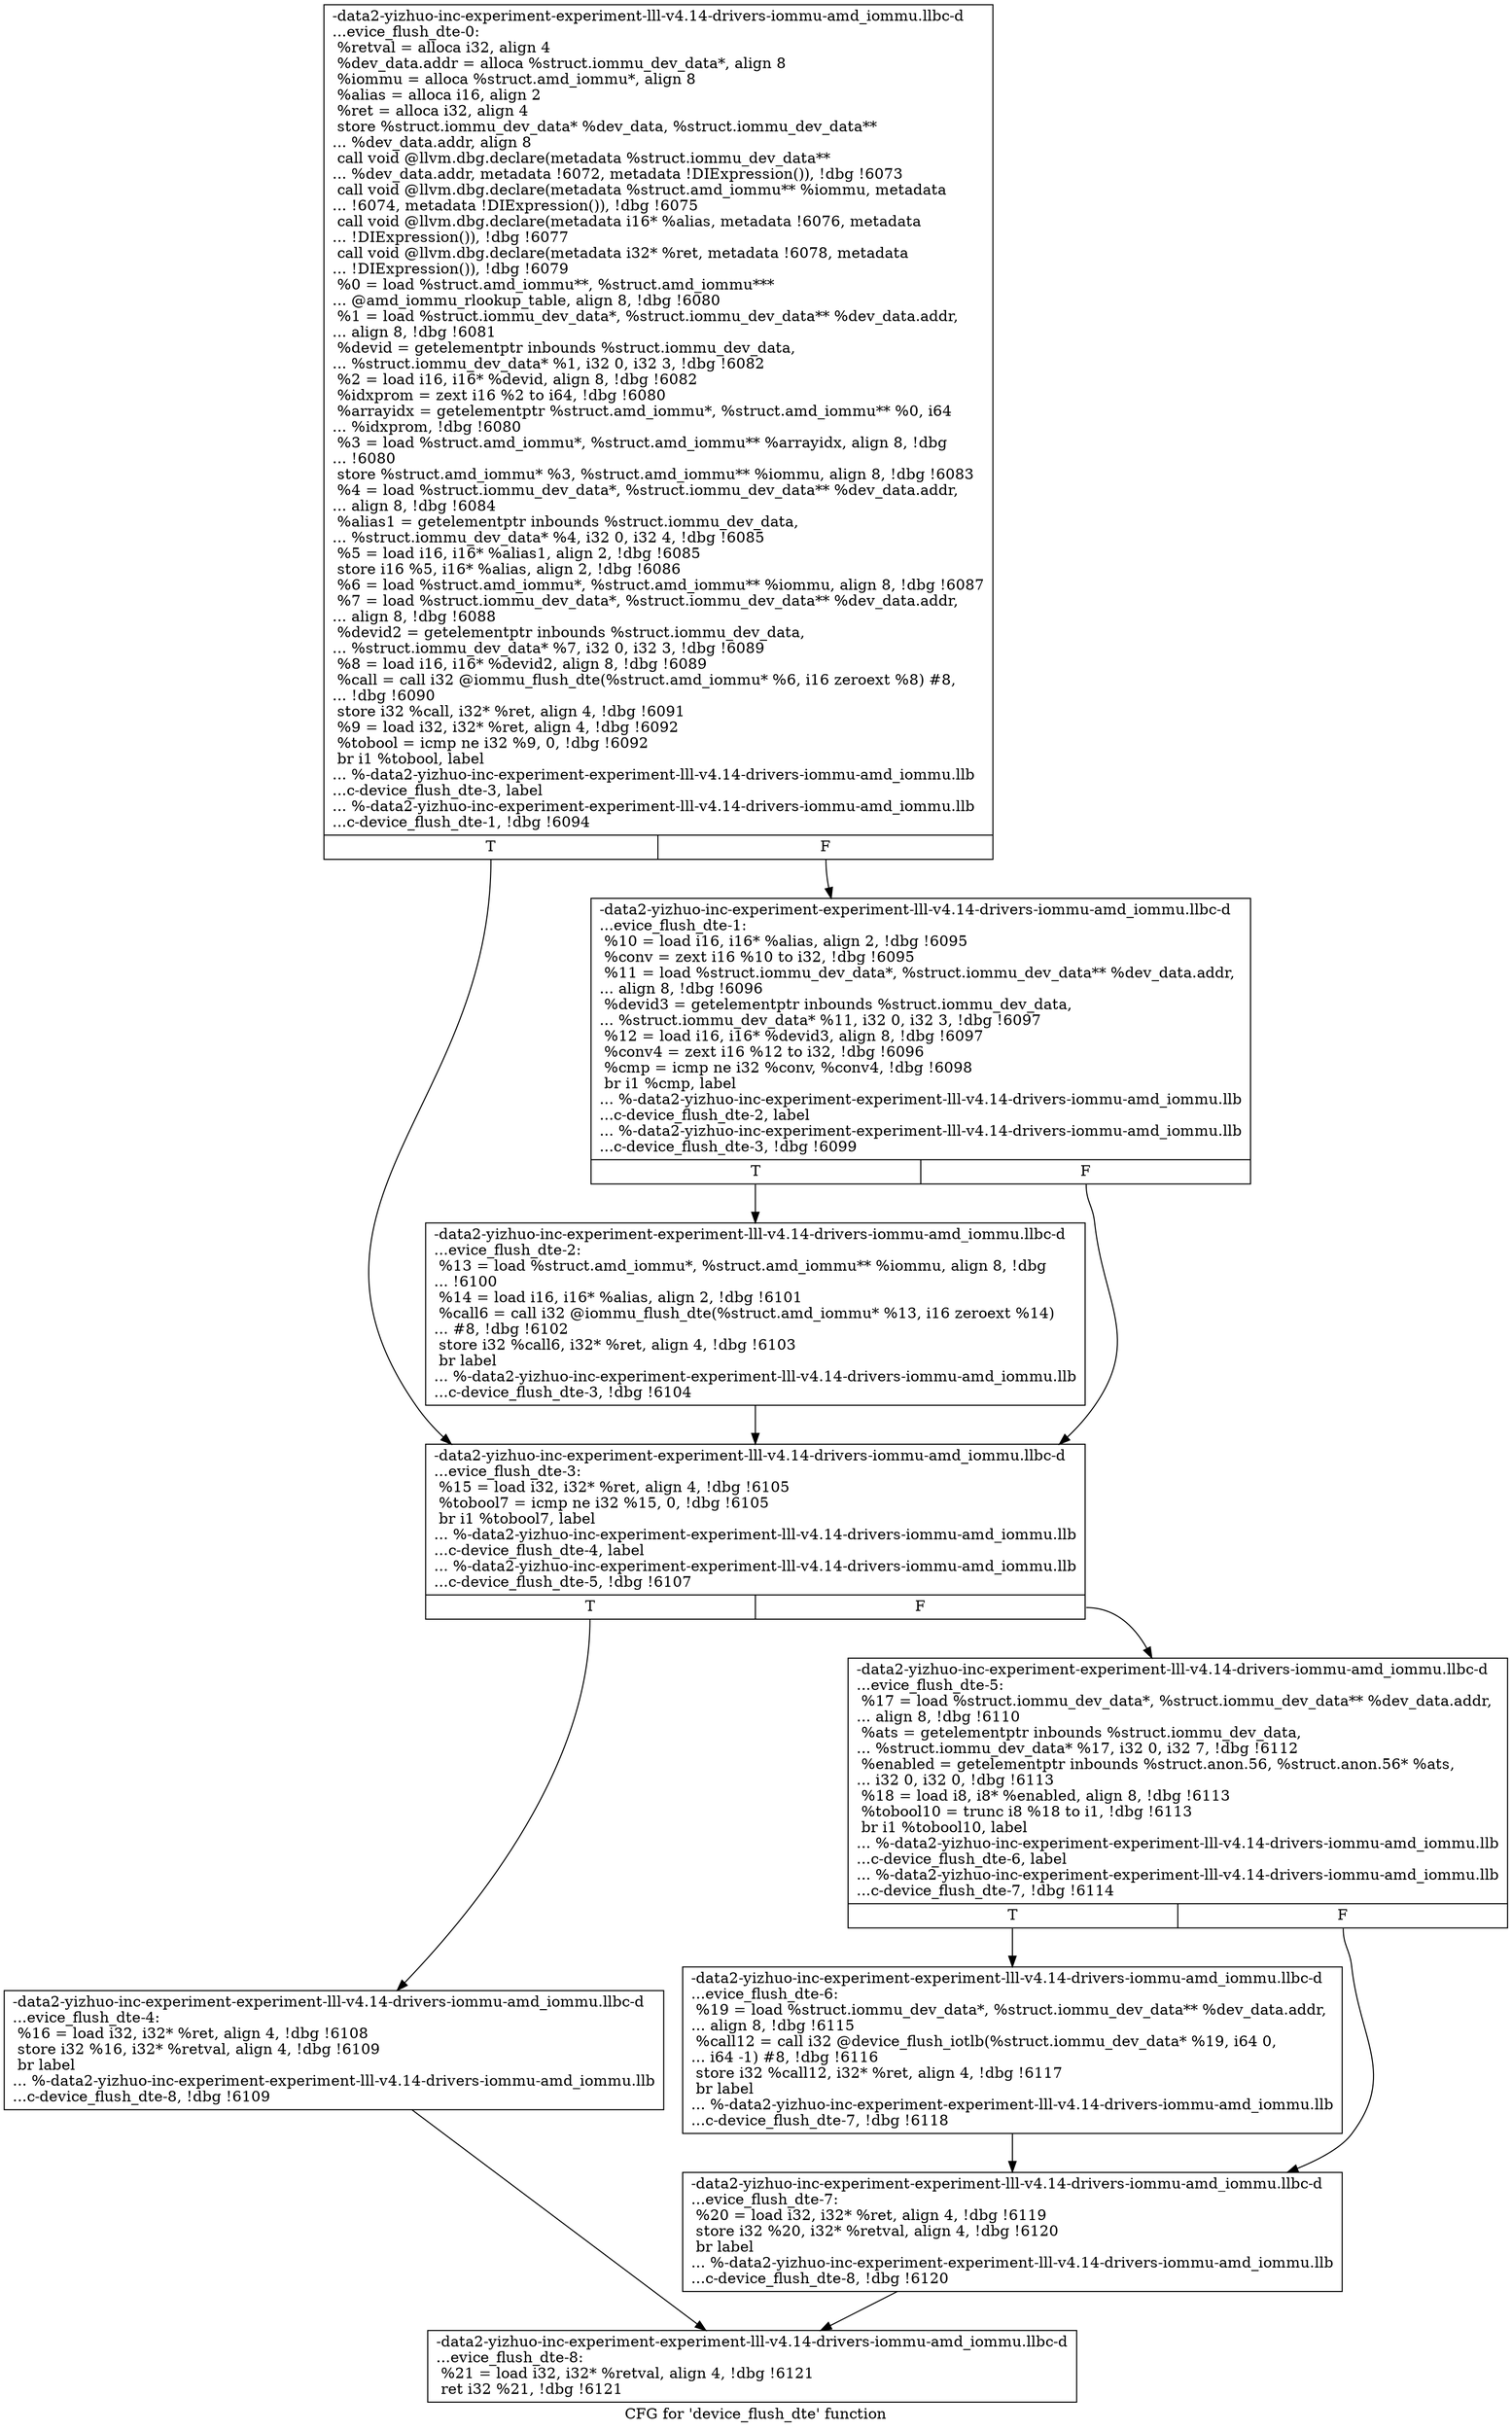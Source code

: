 digraph "CFG for 'device_flush_dte' function" {
	label="CFG for 'device_flush_dte' function";

	Node0x561b9474aa30 [shape=record,label="{-data2-yizhuo-inc-experiment-experiment-lll-v4.14-drivers-iommu-amd_iommu.llbc-d\l...evice_flush_dte-0:\l  %retval = alloca i32, align 4\l  %dev_data.addr = alloca %struct.iommu_dev_data*, align 8\l  %iommu = alloca %struct.amd_iommu*, align 8\l  %alias = alloca i16, align 2\l  %ret = alloca i32, align 4\l  store %struct.iommu_dev_data* %dev_data, %struct.iommu_dev_data**\l... %dev_data.addr, align 8\l  call void @llvm.dbg.declare(metadata %struct.iommu_dev_data**\l... %dev_data.addr, metadata !6072, metadata !DIExpression()), !dbg !6073\l  call void @llvm.dbg.declare(metadata %struct.amd_iommu** %iommu, metadata\l... !6074, metadata !DIExpression()), !dbg !6075\l  call void @llvm.dbg.declare(metadata i16* %alias, metadata !6076, metadata\l... !DIExpression()), !dbg !6077\l  call void @llvm.dbg.declare(metadata i32* %ret, metadata !6078, metadata\l... !DIExpression()), !dbg !6079\l  %0 = load %struct.amd_iommu**, %struct.amd_iommu***\l... @amd_iommu_rlookup_table, align 8, !dbg !6080\l  %1 = load %struct.iommu_dev_data*, %struct.iommu_dev_data** %dev_data.addr,\l... align 8, !dbg !6081\l  %devid = getelementptr inbounds %struct.iommu_dev_data,\l... %struct.iommu_dev_data* %1, i32 0, i32 3, !dbg !6082\l  %2 = load i16, i16* %devid, align 8, !dbg !6082\l  %idxprom = zext i16 %2 to i64, !dbg !6080\l  %arrayidx = getelementptr %struct.amd_iommu*, %struct.amd_iommu** %0, i64\l... %idxprom, !dbg !6080\l  %3 = load %struct.amd_iommu*, %struct.amd_iommu** %arrayidx, align 8, !dbg\l... !6080\l  store %struct.amd_iommu* %3, %struct.amd_iommu** %iommu, align 8, !dbg !6083\l  %4 = load %struct.iommu_dev_data*, %struct.iommu_dev_data** %dev_data.addr,\l... align 8, !dbg !6084\l  %alias1 = getelementptr inbounds %struct.iommu_dev_data,\l... %struct.iommu_dev_data* %4, i32 0, i32 4, !dbg !6085\l  %5 = load i16, i16* %alias1, align 2, !dbg !6085\l  store i16 %5, i16* %alias, align 2, !dbg !6086\l  %6 = load %struct.amd_iommu*, %struct.amd_iommu** %iommu, align 8, !dbg !6087\l  %7 = load %struct.iommu_dev_data*, %struct.iommu_dev_data** %dev_data.addr,\l... align 8, !dbg !6088\l  %devid2 = getelementptr inbounds %struct.iommu_dev_data,\l... %struct.iommu_dev_data* %7, i32 0, i32 3, !dbg !6089\l  %8 = load i16, i16* %devid2, align 8, !dbg !6089\l  %call = call i32 @iommu_flush_dte(%struct.amd_iommu* %6, i16 zeroext %8) #8,\l... !dbg !6090\l  store i32 %call, i32* %ret, align 4, !dbg !6091\l  %9 = load i32, i32* %ret, align 4, !dbg !6092\l  %tobool = icmp ne i32 %9, 0, !dbg !6092\l  br i1 %tobool, label\l... %-data2-yizhuo-inc-experiment-experiment-lll-v4.14-drivers-iommu-amd_iommu.llb\l...c-device_flush_dte-3, label\l... %-data2-yizhuo-inc-experiment-experiment-lll-v4.14-drivers-iommu-amd_iommu.llb\l...c-device_flush_dte-1, !dbg !6094\l|{<s0>T|<s1>F}}"];
	Node0x561b9474aa30:s0 -> Node0x561b9474ab20;
	Node0x561b9474aa30:s1 -> Node0x561b9474aa80;
	Node0x561b9474aa80 [shape=record,label="{-data2-yizhuo-inc-experiment-experiment-lll-v4.14-drivers-iommu-amd_iommu.llbc-d\l...evice_flush_dte-1: \l  %10 = load i16, i16* %alias, align 2, !dbg !6095\l  %conv = zext i16 %10 to i32, !dbg !6095\l  %11 = load %struct.iommu_dev_data*, %struct.iommu_dev_data** %dev_data.addr,\l... align 8, !dbg !6096\l  %devid3 = getelementptr inbounds %struct.iommu_dev_data,\l... %struct.iommu_dev_data* %11, i32 0, i32 3, !dbg !6097\l  %12 = load i16, i16* %devid3, align 8, !dbg !6097\l  %conv4 = zext i16 %12 to i32, !dbg !6096\l  %cmp = icmp ne i32 %conv, %conv4, !dbg !6098\l  br i1 %cmp, label\l... %-data2-yizhuo-inc-experiment-experiment-lll-v4.14-drivers-iommu-amd_iommu.llb\l...c-device_flush_dte-2, label\l... %-data2-yizhuo-inc-experiment-experiment-lll-v4.14-drivers-iommu-amd_iommu.llb\l...c-device_flush_dte-3, !dbg !6099\l|{<s0>T|<s1>F}}"];
	Node0x561b9474aa80:s0 -> Node0x561b9474aad0;
	Node0x561b9474aa80:s1 -> Node0x561b9474ab20;
	Node0x561b9474aad0 [shape=record,label="{-data2-yizhuo-inc-experiment-experiment-lll-v4.14-drivers-iommu-amd_iommu.llbc-d\l...evice_flush_dte-2: \l  %13 = load %struct.amd_iommu*, %struct.amd_iommu** %iommu, align 8, !dbg\l... !6100\l  %14 = load i16, i16* %alias, align 2, !dbg !6101\l  %call6 = call i32 @iommu_flush_dte(%struct.amd_iommu* %13, i16 zeroext %14)\l... #8, !dbg !6102\l  store i32 %call6, i32* %ret, align 4, !dbg !6103\l  br label\l... %-data2-yizhuo-inc-experiment-experiment-lll-v4.14-drivers-iommu-amd_iommu.llb\l...c-device_flush_dte-3, !dbg !6104\l}"];
	Node0x561b9474aad0 -> Node0x561b9474ab20;
	Node0x561b9474ab20 [shape=record,label="{-data2-yizhuo-inc-experiment-experiment-lll-v4.14-drivers-iommu-amd_iommu.llbc-d\l...evice_flush_dte-3: \l  %15 = load i32, i32* %ret, align 4, !dbg !6105\l  %tobool7 = icmp ne i32 %15, 0, !dbg !6105\l  br i1 %tobool7, label\l... %-data2-yizhuo-inc-experiment-experiment-lll-v4.14-drivers-iommu-amd_iommu.llb\l...c-device_flush_dte-4, label\l... %-data2-yizhuo-inc-experiment-experiment-lll-v4.14-drivers-iommu-amd_iommu.llb\l...c-device_flush_dte-5, !dbg !6107\l|{<s0>T|<s1>F}}"];
	Node0x561b9474ab20:s0 -> Node0x561b9474ab70;
	Node0x561b9474ab20:s1 -> Node0x561b9474abc0;
	Node0x561b9474ab70 [shape=record,label="{-data2-yizhuo-inc-experiment-experiment-lll-v4.14-drivers-iommu-amd_iommu.llbc-d\l...evice_flush_dte-4: \l  %16 = load i32, i32* %ret, align 4, !dbg !6108\l  store i32 %16, i32* %retval, align 4, !dbg !6109\l  br label\l... %-data2-yizhuo-inc-experiment-experiment-lll-v4.14-drivers-iommu-amd_iommu.llb\l...c-device_flush_dte-8, !dbg !6109\l}"];
	Node0x561b9474ab70 -> Node0x561b9474acb0;
	Node0x561b9474abc0 [shape=record,label="{-data2-yizhuo-inc-experiment-experiment-lll-v4.14-drivers-iommu-amd_iommu.llbc-d\l...evice_flush_dte-5: \l  %17 = load %struct.iommu_dev_data*, %struct.iommu_dev_data** %dev_data.addr,\l... align 8, !dbg !6110\l  %ats = getelementptr inbounds %struct.iommu_dev_data,\l... %struct.iommu_dev_data* %17, i32 0, i32 7, !dbg !6112\l  %enabled = getelementptr inbounds %struct.anon.56, %struct.anon.56* %ats,\l... i32 0, i32 0, !dbg !6113\l  %18 = load i8, i8* %enabled, align 8, !dbg !6113\l  %tobool10 = trunc i8 %18 to i1, !dbg !6113\l  br i1 %tobool10, label\l... %-data2-yizhuo-inc-experiment-experiment-lll-v4.14-drivers-iommu-amd_iommu.llb\l...c-device_flush_dte-6, label\l... %-data2-yizhuo-inc-experiment-experiment-lll-v4.14-drivers-iommu-amd_iommu.llb\l...c-device_flush_dte-7, !dbg !6114\l|{<s0>T|<s1>F}}"];
	Node0x561b9474abc0:s0 -> Node0x561b9474ac10;
	Node0x561b9474abc0:s1 -> Node0x561b9474ac60;
	Node0x561b9474ac10 [shape=record,label="{-data2-yizhuo-inc-experiment-experiment-lll-v4.14-drivers-iommu-amd_iommu.llbc-d\l...evice_flush_dte-6: \l  %19 = load %struct.iommu_dev_data*, %struct.iommu_dev_data** %dev_data.addr,\l... align 8, !dbg !6115\l  %call12 = call i32 @device_flush_iotlb(%struct.iommu_dev_data* %19, i64 0,\l... i64 -1) #8, !dbg !6116\l  store i32 %call12, i32* %ret, align 4, !dbg !6117\l  br label\l... %-data2-yizhuo-inc-experiment-experiment-lll-v4.14-drivers-iommu-amd_iommu.llb\l...c-device_flush_dte-7, !dbg !6118\l}"];
	Node0x561b9474ac10 -> Node0x561b9474ac60;
	Node0x561b9474ac60 [shape=record,label="{-data2-yizhuo-inc-experiment-experiment-lll-v4.14-drivers-iommu-amd_iommu.llbc-d\l...evice_flush_dte-7: \l  %20 = load i32, i32* %ret, align 4, !dbg !6119\l  store i32 %20, i32* %retval, align 4, !dbg !6120\l  br label\l... %-data2-yizhuo-inc-experiment-experiment-lll-v4.14-drivers-iommu-amd_iommu.llb\l...c-device_flush_dte-8, !dbg !6120\l}"];
	Node0x561b9474ac60 -> Node0x561b9474acb0;
	Node0x561b9474acb0 [shape=record,label="{-data2-yizhuo-inc-experiment-experiment-lll-v4.14-drivers-iommu-amd_iommu.llbc-d\l...evice_flush_dte-8: \l  %21 = load i32, i32* %retval, align 4, !dbg !6121\l  ret i32 %21, !dbg !6121\l}"];
}
